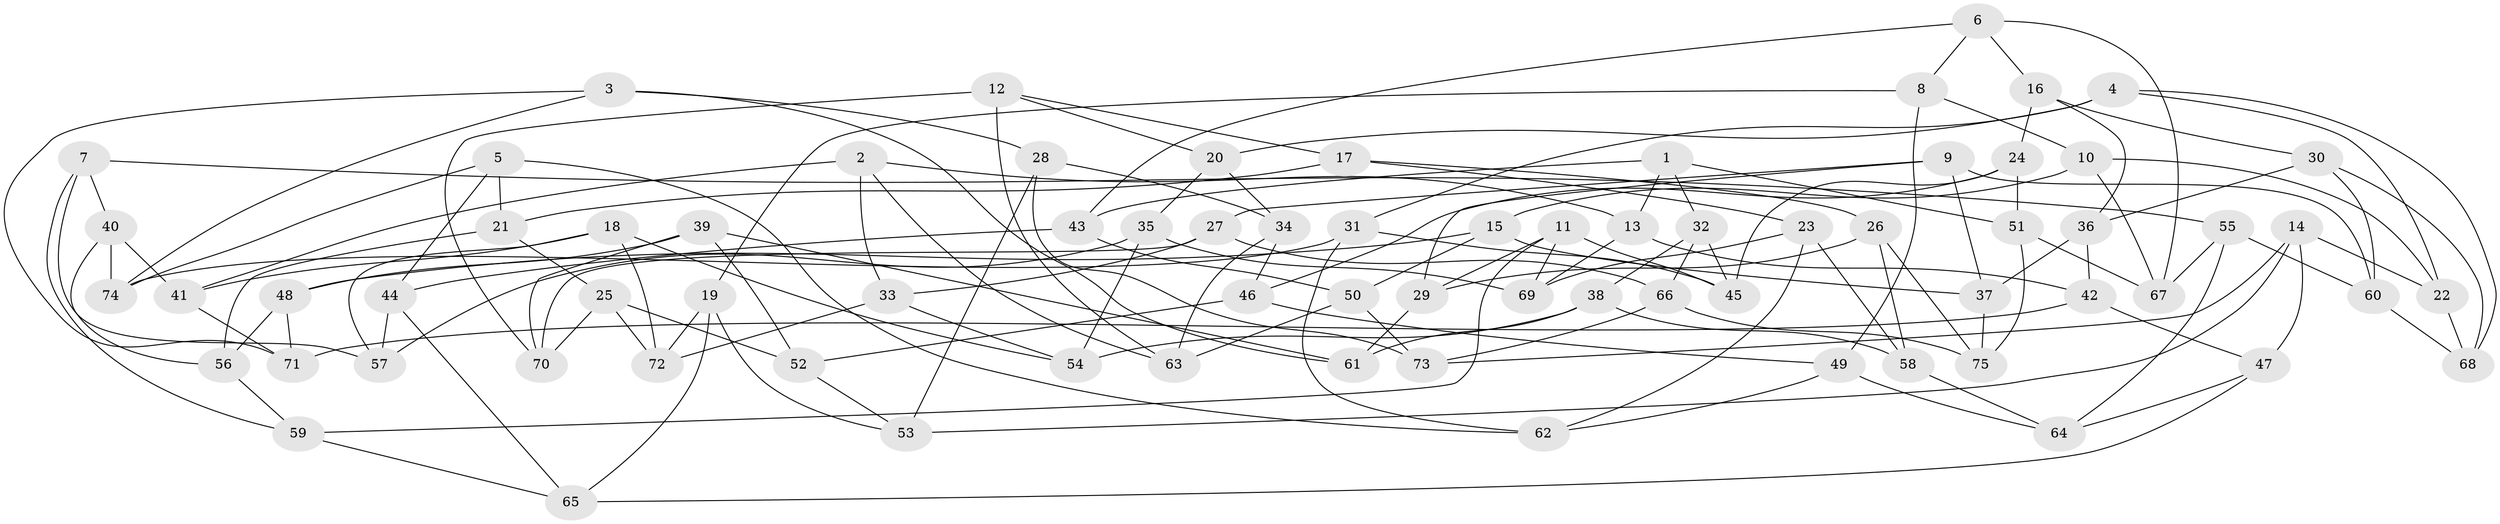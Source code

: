 // Generated by graph-tools (version 1.1) at 2025/59/03/09/25 04:59:35]
// undirected, 75 vertices, 150 edges
graph export_dot {
graph [start="1"]
  node [color=gray90,style=filled];
  1;
  2;
  3;
  4;
  5;
  6;
  7;
  8;
  9;
  10;
  11;
  12;
  13;
  14;
  15;
  16;
  17;
  18;
  19;
  20;
  21;
  22;
  23;
  24;
  25;
  26;
  27;
  28;
  29;
  30;
  31;
  32;
  33;
  34;
  35;
  36;
  37;
  38;
  39;
  40;
  41;
  42;
  43;
  44;
  45;
  46;
  47;
  48;
  49;
  50;
  51;
  52;
  53;
  54;
  55;
  56;
  57;
  58;
  59;
  60;
  61;
  62;
  63;
  64;
  65;
  66;
  67;
  68;
  69;
  70;
  71;
  72;
  73;
  74;
  75;
  1 -- 43;
  1 -- 32;
  1 -- 51;
  1 -- 13;
  2 -- 41;
  2 -- 13;
  2 -- 63;
  2 -- 33;
  3 -- 28;
  3 -- 74;
  3 -- 61;
  3 -- 71;
  4 -- 31;
  4 -- 20;
  4 -- 22;
  4 -- 68;
  5 -- 62;
  5 -- 21;
  5 -- 74;
  5 -- 44;
  6 -- 67;
  6 -- 16;
  6 -- 8;
  6 -- 43;
  7 -- 57;
  7 -- 40;
  7 -- 55;
  7 -- 59;
  8 -- 49;
  8 -- 19;
  8 -- 10;
  9 -- 29;
  9 -- 27;
  9 -- 37;
  9 -- 60;
  10 -- 22;
  10 -- 15;
  10 -- 67;
  11 -- 69;
  11 -- 45;
  11 -- 29;
  11 -- 59;
  12 -- 70;
  12 -- 17;
  12 -- 20;
  12 -- 63;
  13 -- 42;
  13 -- 69;
  14 -- 73;
  14 -- 53;
  14 -- 47;
  14 -- 22;
  15 -- 50;
  15 -- 48;
  15 -- 37;
  16 -- 36;
  16 -- 30;
  16 -- 24;
  17 -- 23;
  17 -- 21;
  17 -- 26;
  18 -- 72;
  18 -- 41;
  18 -- 54;
  18 -- 57;
  19 -- 72;
  19 -- 53;
  19 -- 65;
  20 -- 35;
  20 -- 34;
  21 -- 56;
  21 -- 25;
  22 -- 68;
  23 -- 62;
  23 -- 69;
  23 -- 58;
  24 -- 46;
  24 -- 51;
  24 -- 45;
  25 -- 52;
  25 -- 70;
  25 -- 72;
  26 -- 29;
  26 -- 58;
  26 -- 75;
  27 -- 66;
  27 -- 70;
  27 -- 33;
  28 -- 53;
  28 -- 34;
  28 -- 73;
  29 -- 61;
  30 -- 60;
  30 -- 36;
  30 -- 68;
  31 -- 74;
  31 -- 45;
  31 -- 62;
  32 -- 66;
  32 -- 38;
  32 -- 45;
  33 -- 54;
  33 -- 72;
  34 -- 63;
  34 -- 46;
  35 -- 57;
  35 -- 54;
  35 -- 69;
  36 -- 37;
  36 -- 42;
  37 -- 75;
  38 -- 54;
  38 -- 61;
  38 -- 58;
  39 -- 70;
  39 -- 52;
  39 -- 61;
  39 -- 48;
  40 -- 41;
  40 -- 56;
  40 -- 74;
  41 -- 71;
  42 -- 47;
  42 -- 71;
  43 -- 44;
  43 -- 50;
  44 -- 57;
  44 -- 65;
  46 -- 52;
  46 -- 49;
  47 -- 64;
  47 -- 65;
  48 -- 71;
  48 -- 56;
  49 -- 62;
  49 -- 64;
  50 -- 73;
  50 -- 63;
  51 -- 75;
  51 -- 67;
  52 -- 53;
  55 -- 60;
  55 -- 64;
  55 -- 67;
  56 -- 59;
  58 -- 64;
  59 -- 65;
  60 -- 68;
  66 -- 75;
  66 -- 73;
}
